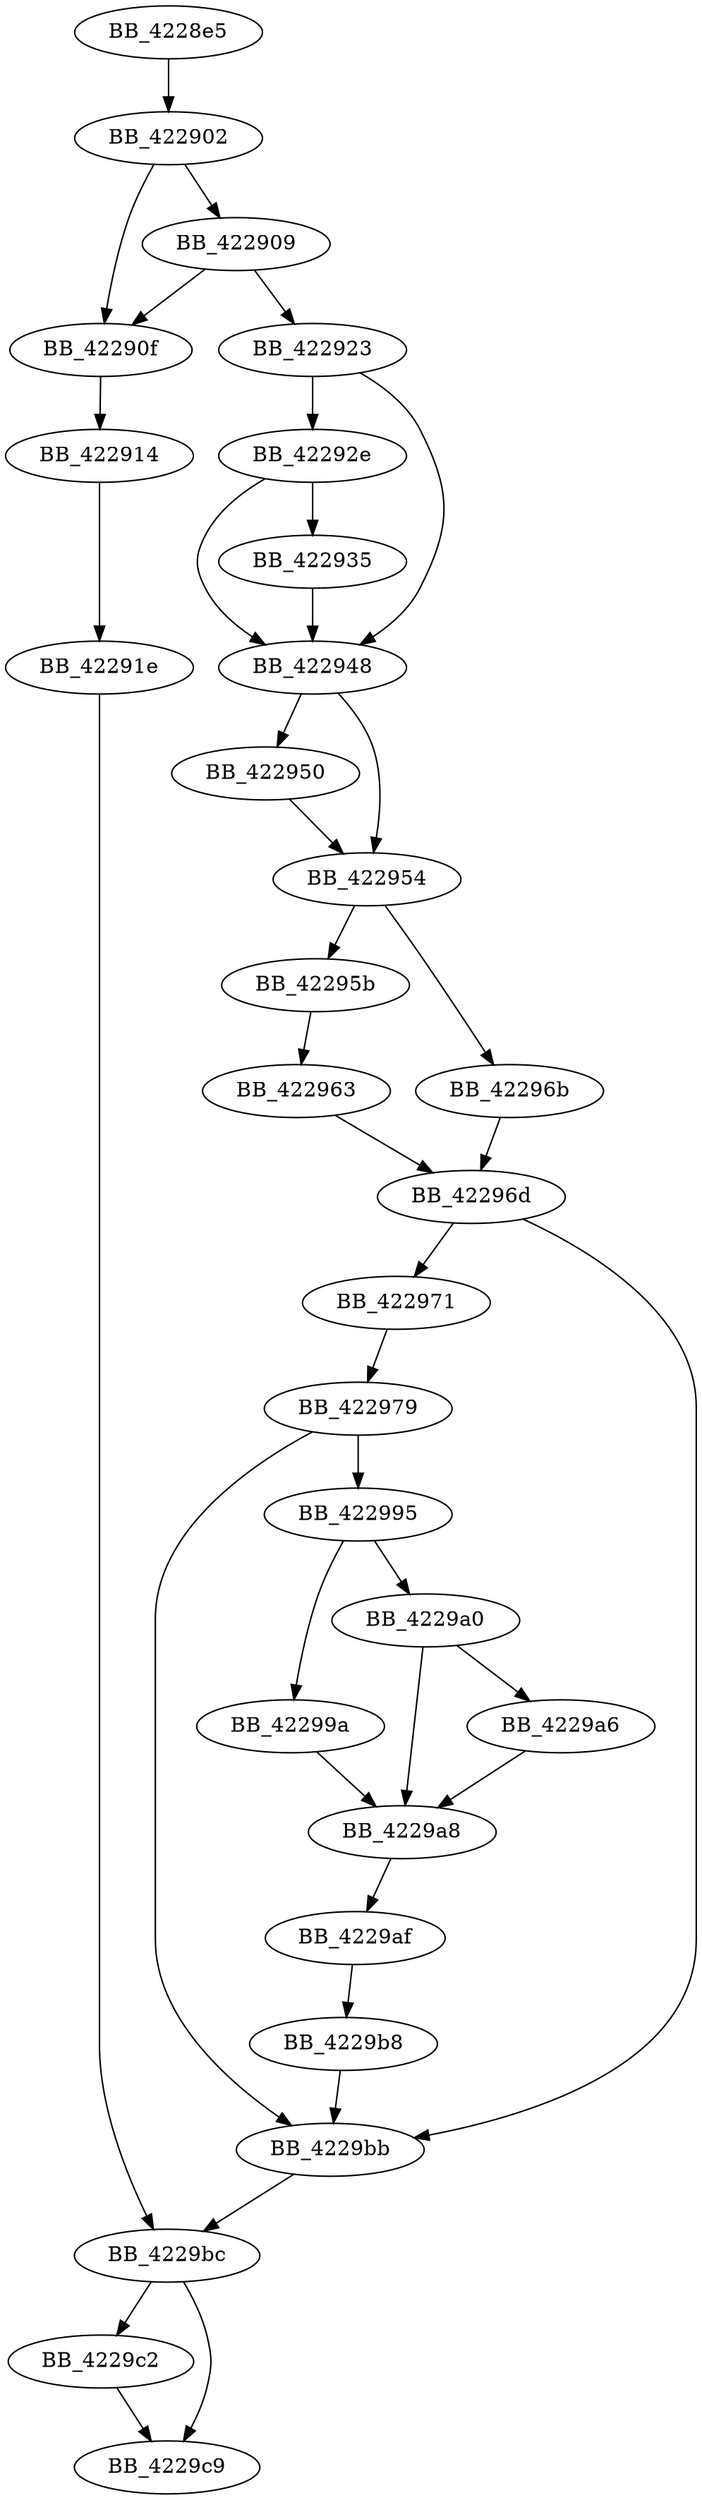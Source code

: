 DiGraph __cftof2_l{
BB_4228e5->BB_422902
BB_422902->BB_422909
BB_422902->BB_42290f
BB_422909->BB_42290f
BB_422909->BB_422923
BB_42290f->BB_422914
BB_422914->BB_42291e
BB_42291e->BB_4229bc
BB_422923->BB_42292e
BB_422923->BB_422948
BB_42292e->BB_422935
BB_42292e->BB_422948
BB_422935->BB_422948
BB_422948->BB_422950
BB_422948->BB_422954
BB_422950->BB_422954
BB_422954->BB_42295b
BB_422954->BB_42296b
BB_42295b->BB_422963
BB_422963->BB_42296d
BB_42296b->BB_42296d
BB_42296d->BB_422971
BB_42296d->BB_4229bb
BB_422971->BB_422979
BB_422979->BB_422995
BB_422979->BB_4229bb
BB_422995->BB_42299a
BB_422995->BB_4229a0
BB_42299a->BB_4229a8
BB_4229a0->BB_4229a6
BB_4229a0->BB_4229a8
BB_4229a6->BB_4229a8
BB_4229a8->BB_4229af
BB_4229af->BB_4229b8
BB_4229b8->BB_4229bb
BB_4229bb->BB_4229bc
BB_4229bc->BB_4229c2
BB_4229bc->BB_4229c9
BB_4229c2->BB_4229c9
}
